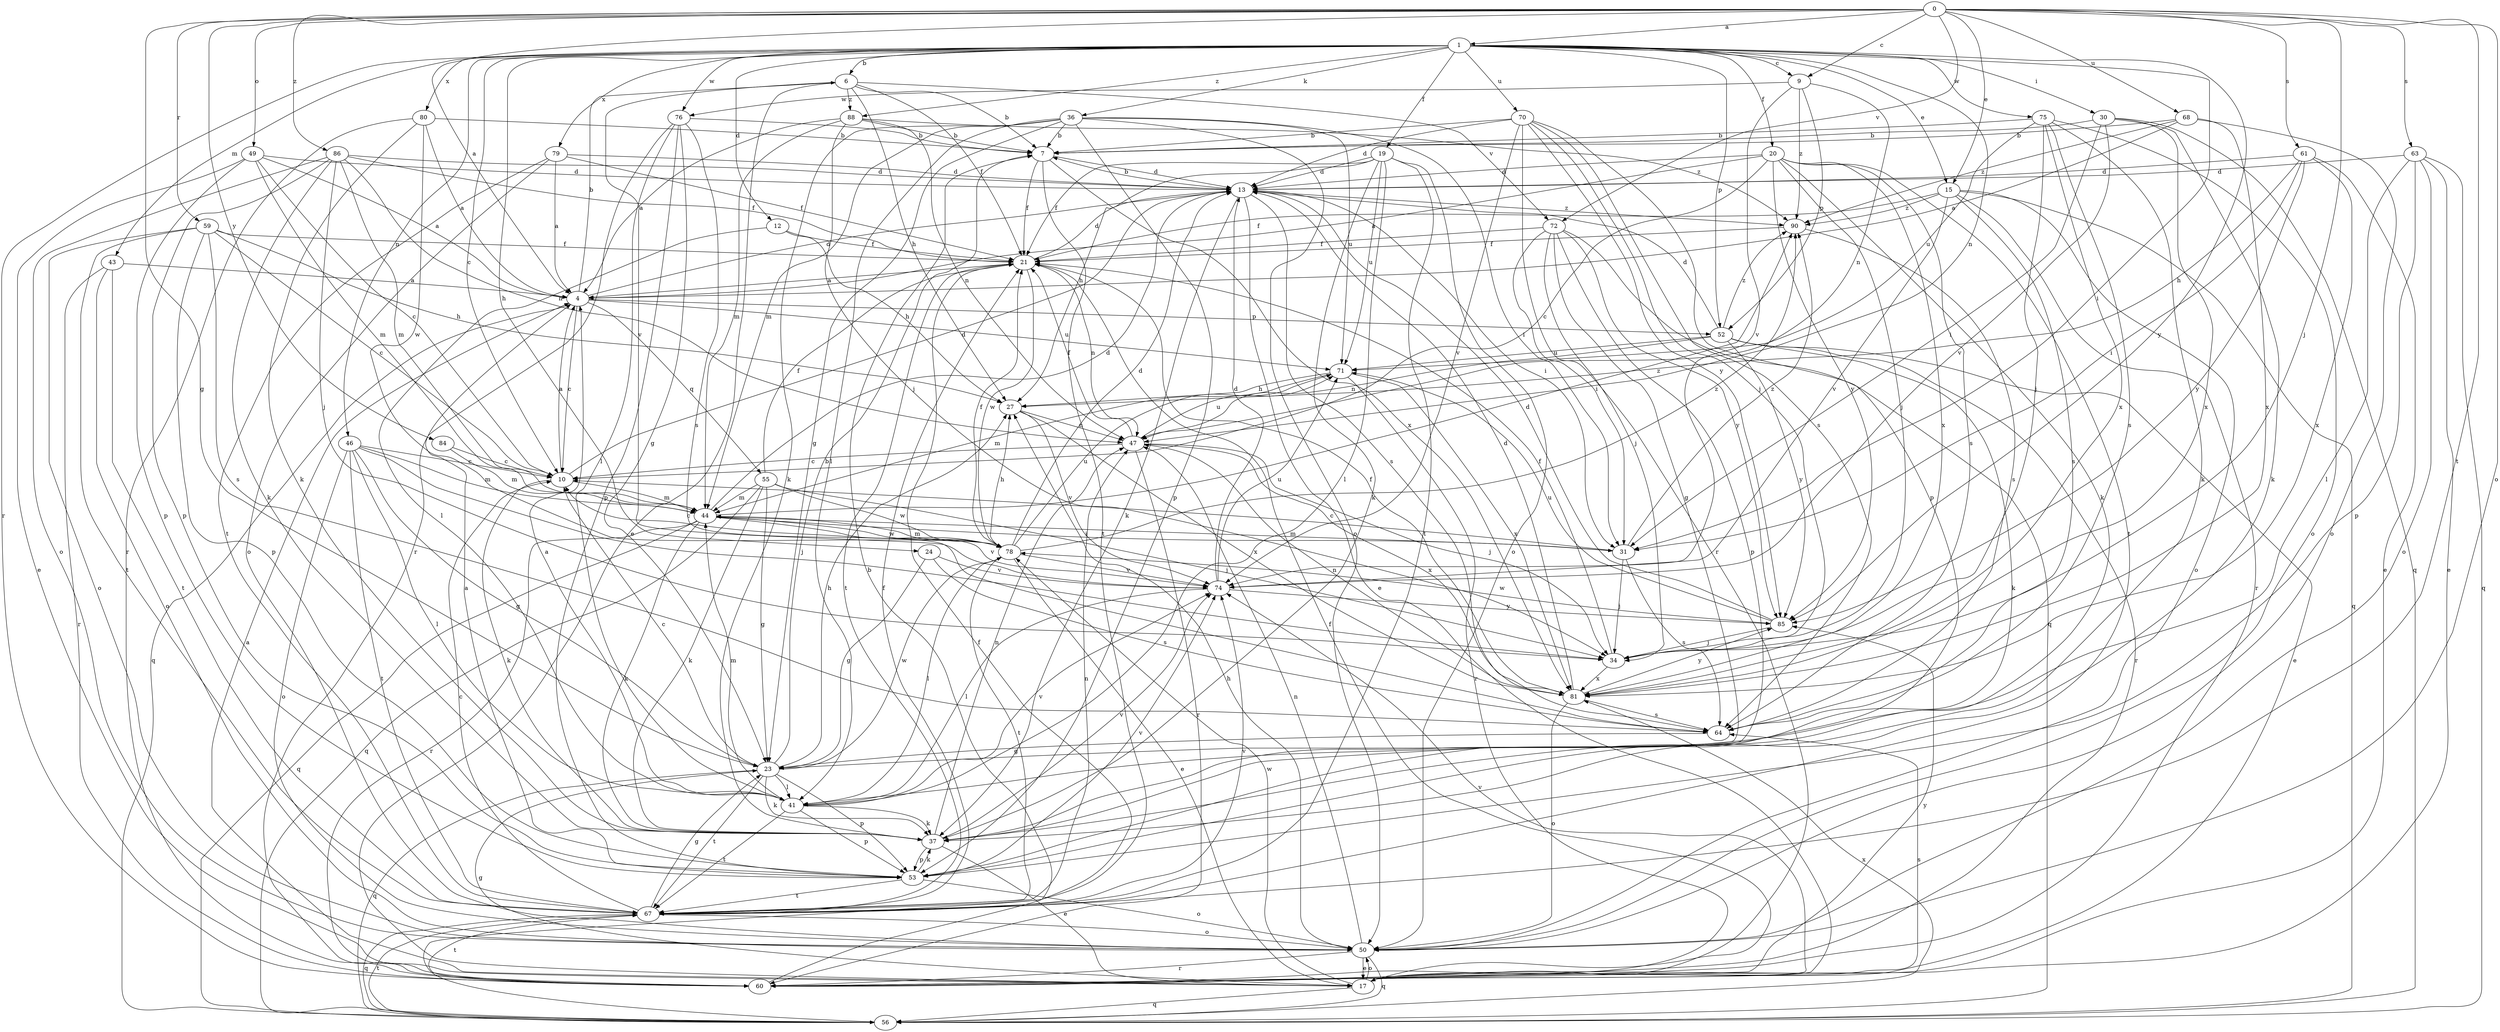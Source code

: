 strict digraph  {
0;
1;
4;
6;
7;
9;
10;
12;
13;
15;
17;
19;
20;
21;
23;
24;
27;
30;
31;
34;
36;
37;
41;
43;
44;
46;
47;
49;
50;
52;
53;
55;
56;
59;
60;
61;
63;
64;
67;
68;
70;
71;
72;
74;
75;
76;
78;
79;
80;
81;
84;
85;
86;
88;
90;
0 -> 1  [label=a];
0 -> 4  [label=a];
0 -> 9  [label=c];
0 -> 15  [label=e];
0 -> 23  [label=g];
0 -> 34  [label=j];
0 -> 49  [label=o];
0 -> 50  [label=o];
0 -> 59  [label=r];
0 -> 61  [label=s];
0 -> 63  [label=s];
0 -> 67  [label=t];
0 -> 68  [label=u];
0 -> 72  [label=v];
0 -> 84  [label=y];
0 -> 86  [label=z];
1 -> 6  [label=b];
1 -> 9  [label=c];
1 -> 10  [label=c];
1 -> 12  [label=d];
1 -> 15  [label=e];
1 -> 19  [label=f];
1 -> 20  [label=f];
1 -> 24  [label=h];
1 -> 30  [label=i];
1 -> 31  [label=i];
1 -> 36  [label=k];
1 -> 43  [label=m];
1 -> 46  [label=n];
1 -> 47  [label=n];
1 -> 52  [label=p];
1 -> 60  [label=r];
1 -> 70  [label=u];
1 -> 75  [label=w];
1 -> 76  [label=w];
1 -> 79  [label=x];
1 -> 80  [label=x];
1 -> 85  [label=y];
1 -> 88  [label=z];
4 -> 6  [label=b];
4 -> 10  [label=c];
4 -> 13  [label=d];
4 -> 52  [label=p];
4 -> 55  [label=q];
4 -> 56  [label=q];
4 -> 71  [label=u];
6 -> 7  [label=b];
6 -> 17  [label=e];
6 -> 21  [label=f];
6 -> 27  [label=h];
6 -> 72  [label=v];
6 -> 74  [label=v];
6 -> 88  [label=z];
7 -> 13  [label=d];
7 -> 21  [label=f];
7 -> 67  [label=t];
7 -> 81  [label=x];
9 -> 47  [label=n];
9 -> 52  [label=p];
9 -> 74  [label=v];
9 -> 76  [label=w];
9 -> 90  [label=z];
10 -> 4  [label=a];
10 -> 13  [label=d];
10 -> 37  [label=k];
10 -> 44  [label=m];
12 -> 21  [label=f];
12 -> 27  [label=h];
12 -> 41  [label=l];
13 -> 7  [label=b];
13 -> 17  [label=e];
13 -> 31  [label=i];
13 -> 37  [label=k];
13 -> 64  [label=s];
13 -> 90  [label=z];
15 -> 21  [label=f];
15 -> 50  [label=o];
15 -> 56  [label=q];
15 -> 60  [label=r];
15 -> 64  [label=s];
15 -> 74  [label=v];
15 -> 90  [label=z];
17 -> 4  [label=a];
17 -> 21  [label=f];
17 -> 23  [label=g];
17 -> 50  [label=o];
17 -> 56  [label=q];
17 -> 64  [label=s];
17 -> 74  [label=v];
17 -> 78  [label=w];
19 -> 13  [label=d];
19 -> 21  [label=f];
19 -> 27  [label=h];
19 -> 37  [label=k];
19 -> 41  [label=l];
19 -> 50  [label=o];
19 -> 67  [label=t];
19 -> 71  [label=u];
20 -> 4  [label=a];
20 -> 10  [label=c];
20 -> 13  [label=d];
20 -> 34  [label=j];
20 -> 37  [label=k];
20 -> 64  [label=s];
20 -> 67  [label=t];
20 -> 81  [label=x];
20 -> 85  [label=y];
21 -> 4  [label=a];
21 -> 13  [label=d];
21 -> 47  [label=n];
21 -> 67  [label=t];
21 -> 78  [label=w];
23 -> 7  [label=b];
23 -> 10  [label=c];
23 -> 27  [label=h];
23 -> 37  [label=k];
23 -> 41  [label=l];
23 -> 53  [label=p];
23 -> 56  [label=q];
23 -> 67  [label=t];
23 -> 78  [label=w];
24 -> 23  [label=g];
24 -> 64  [label=s];
24 -> 74  [label=v];
27 -> 47  [label=n];
27 -> 74  [label=v];
27 -> 81  [label=x];
30 -> 7  [label=b];
30 -> 31  [label=i];
30 -> 37  [label=k];
30 -> 56  [label=q];
30 -> 74  [label=v];
30 -> 81  [label=x];
31 -> 10  [label=c];
31 -> 34  [label=j];
31 -> 44  [label=m];
31 -> 64  [label=s];
31 -> 90  [label=z];
34 -> 21  [label=f];
34 -> 81  [label=x];
36 -> 7  [label=b];
36 -> 23  [label=g];
36 -> 31  [label=i];
36 -> 37  [label=k];
36 -> 41  [label=l];
36 -> 44  [label=m];
36 -> 50  [label=o];
36 -> 53  [label=p];
36 -> 71  [label=u];
37 -> 17  [label=e];
37 -> 47  [label=n];
37 -> 53  [label=p];
37 -> 74  [label=v];
41 -> 4  [label=a];
41 -> 37  [label=k];
41 -> 44  [label=m];
41 -> 53  [label=p];
41 -> 67  [label=t];
41 -> 74  [label=v];
43 -> 4  [label=a];
43 -> 50  [label=o];
43 -> 60  [label=r];
43 -> 67  [label=t];
44 -> 13  [label=d];
44 -> 31  [label=i];
44 -> 37  [label=k];
44 -> 56  [label=q];
44 -> 60  [label=r];
44 -> 74  [label=v];
44 -> 78  [label=w];
44 -> 90  [label=z];
46 -> 10  [label=c];
46 -> 23  [label=g];
46 -> 34  [label=j];
46 -> 41  [label=l];
46 -> 44  [label=m];
46 -> 50  [label=o];
46 -> 67  [label=t];
47 -> 10  [label=c];
47 -> 21  [label=f];
47 -> 34  [label=j];
47 -> 60  [label=r];
47 -> 71  [label=u];
47 -> 81  [label=x];
49 -> 4  [label=a];
49 -> 10  [label=c];
49 -> 13  [label=d];
49 -> 17  [label=e];
49 -> 44  [label=m];
49 -> 53  [label=p];
50 -> 17  [label=e];
50 -> 27  [label=h];
50 -> 47  [label=n];
50 -> 56  [label=q];
50 -> 60  [label=r];
52 -> 13  [label=d];
52 -> 17  [label=e];
52 -> 37  [label=k];
52 -> 47  [label=n];
52 -> 60  [label=r];
52 -> 71  [label=u];
52 -> 85  [label=y];
52 -> 90  [label=z];
53 -> 4  [label=a];
53 -> 37  [label=k];
53 -> 50  [label=o];
53 -> 67  [label=t];
53 -> 74  [label=v];
55 -> 21  [label=f];
55 -> 23  [label=g];
55 -> 34  [label=j];
55 -> 37  [label=k];
55 -> 44  [label=m];
55 -> 56  [label=q];
55 -> 78  [label=w];
56 -> 21  [label=f];
56 -> 67  [label=t];
56 -> 81  [label=x];
59 -> 10  [label=c];
59 -> 21  [label=f];
59 -> 27  [label=h];
59 -> 50  [label=o];
59 -> 53  [label=p];
59 -> 64  [label=s];
59 -> 67  [label=t];
60 -> 7  [label=b];
60 -> 67  [label=t];
60 -> 85  [label=y];
61 -> 13  [label=d];
61 -> 17  [label=e];
61 -> 27  [label=h];
61 -> 31  [label=i];
61 -> 81  [label=x];
61 -> 85  [label=y];
63 -> 13  [label=d];
63 -> 17  [label=e];
63 -> 41  [label=l];
63 -> 50  [label=o];
63 -> 53  [label=p];
63 -> 56  [label=q];
64 -> 23  [label=g];
67 -> 10  [label=c];
67 -> 21  [label=f];
67 -> 23  [label=g];
67 -> 47  [label=n];
67 -> 50  [label=o];
67 -> 56  [label=q];
67 -> 74  [label=v];
68 -> 4  [label=a];
68 -> 7  [label=b];
68 -> 50  [label=o];
68 -> 81  [label=x];
68 -> 90  [label=z];
70 -> 7  [label=b];
70 -> 13  [label=d];
70 -> 34  [label=j];
70 -> 53  [label=p];
70 -> 60  [label=r];
70 -> 64  [label=s];
70 -> 74  [label=v];
70 -> 85  [label=y];
71 -> 27  [label=h];
71 -> 44  [label=m];
71 -> 60  [label=r];
71 -> 81  [label=x];
72 -> 21  [label=f];
72 -> 23  [label=g];
72 -> 31  [label=i];
72 -> 34  [label=j];
72 -> 53  [label=p];
72 -> 56  [label=q];
72 -> 85  [label=y];
74 -> 13  [label=d];
74 -> 41  [label=l];
74 -> 71  [label=u];
74 -> 85  [label=y];
75 -> 7  [label=b];
75 -> 34  [label=j];
75 -> 37  [label=k];
75 -> 50  [label=o];
75 -> 64  [label=s];
75 -> 71  [label=u];
75 -> 81  [label=x];
76 -> 7  [label=b];
76 -> 23  [label=g];
76 -> 41  [label=l];
76 -> 53  [label=p];
76 -> 60  [label=r];
76 -> 64  [label=s];
78 -> 10  [label=c];
78 -> 13  [label=d];
78 -> 17  [label=e];
78 -> 21  [label=f];
78 -> 27  [label=h];
78 -> 41  [label=l];
78 -> 44  [label=m];
78 -> 67  [label=t];
78 -> 71  [label=u];
78 -> 74  [label=v];
78 -> 90  [label=z];
79 -> 4  [label=a];
79 -> 13  [label=d];
79 -> 21  [label=f];
79 -> 50  [label=o];
79 -> 67  [label=t];
80 -> 4  [label=a];
80 -> 7  [label=b];
80 -> 37  [label=k];
80 -> 60  [label=r];
80 -> 78  [label=w];
81 -> 13  [label=d];
81 -> 21  [label=f];
81 -> 47  [label=n];
81 -> 50  [label=o];
81 -> 64  [label=s];
81 -> 85  [label=y];
84 -> 10  [label=c];
84 -> 44  [label=m];
85 -> 13  [label=d];
85 -> 34  [label=j];
85 -> 71  [label=u];
85 -> 78  [label=w];
86 -> 13  [label=d];
86 -> 21  [label=f];
86 -> 34  [label=j];
86 -> 37  [label=k];
86 -> 44  [label=m];
86 -> 47  [label=n];
86 -> 50  [label=o];
86 -> 53  [label=p];
88 -> 4  [label=a];
88 -> 7  [label=b];
88 -> 34  [label=j];
88 -> 44  [label=m];
88 -> 47  [label=n];
88 -> 90  [label=z];
90 -> 21  [label=f];
90 -> 64  [label=s];
}
